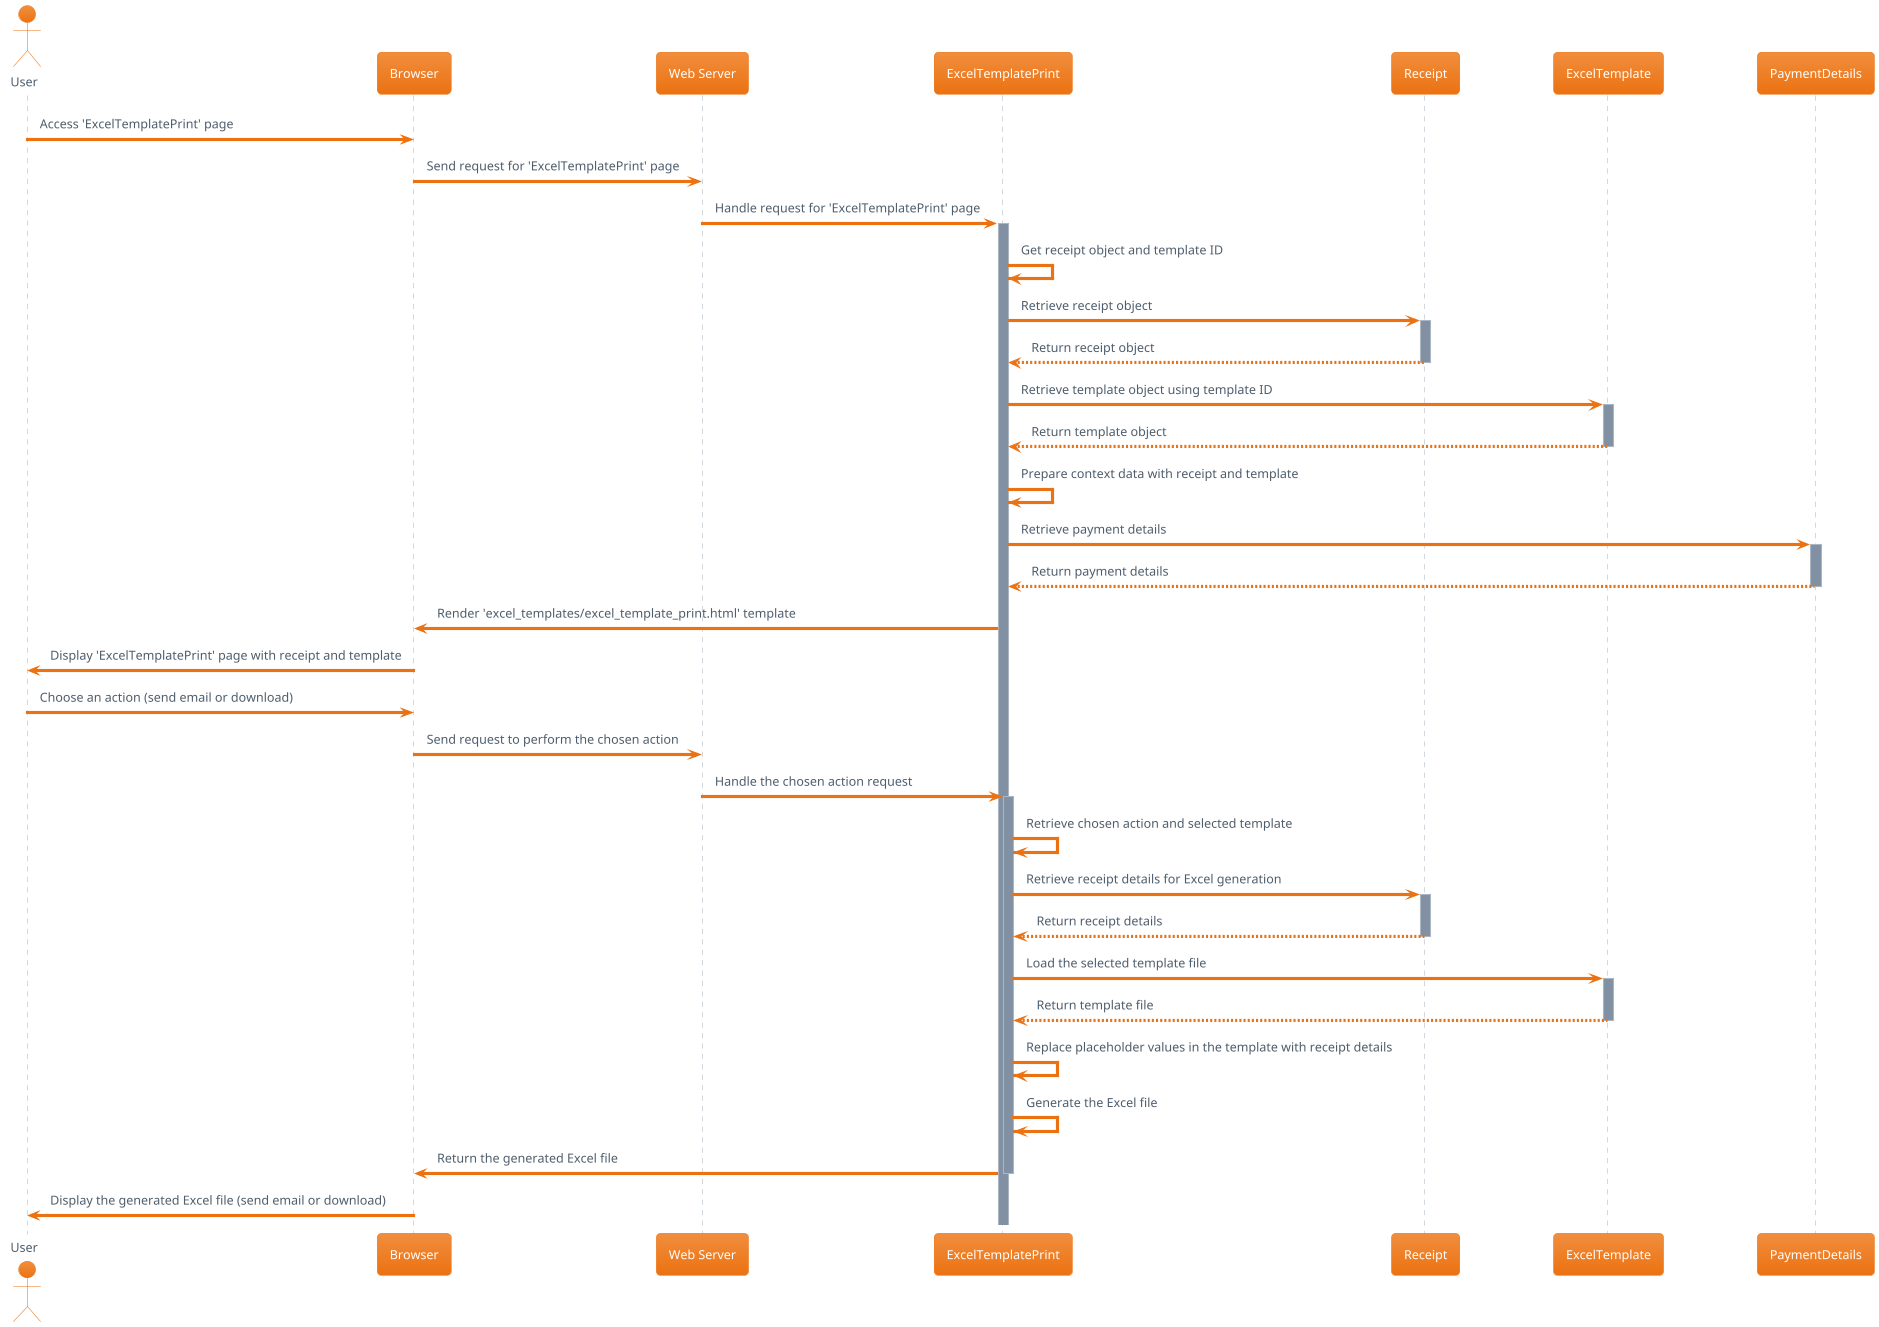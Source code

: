 @startuml
!theme aws-orange
actor User
participant "Browser" as Browser
participant "Web Server" as Server
participant "ExcelTemplatePrint" as View
participant "Receipt" as Receipt
participant "ExcelTemplate" as Template
participant "PaymentDetails" as PaymentDetails

User -> Browser: Access 'ExcelTemplatePrint' page
Browser -> Server: Send request for 'ExcelTemplatePrint' page
Server -> View: Handle request for 'ExcelTemplatePrint' page
activate View

View -> View: Get receipt object and template ID
View -> Receipt: Retrieve receipt object
activate Receipt
Receipt --> View: Return receipt object
deactivate Receipt

View -> Template: Retrieve template object using template ID
activate Template
Template --> View: Return template object
deactivate Template

View -> View: Prepare context data with receipt and template
View -> PaymentDetails: Retrieve payment details
activate PaymentDetails
PaymentDetails --> View: Return payment details
deactivate PaymentDetails

View -> Browser: Render 'excel_templates/excel_template_print.html' template
Browser -> User: Display 'ExcelTemplatePrint' page with receipt and template

User -> Browser: Choose an action (send email or download)
Browser -> Server: Send request to perform the chosen action
Server -> View: Handle the chosen action request
activate View

View -> View: Retrieve chosen action and selected template
View -> Receipt: Retrieve receipt details for Excel generation
activate Receipt
Receipt --> View: Return receipt details
deactivate Receipt

View -> Template: Load the selected template file
activate Template
Template --> View: Return template file
deactivate Template

View -> View: Replace placeholder values in the template with receipt details
View -> View: Generate the Excel file
View -> Browser: Return the generated Excel file
deactivate View

Browser -> User: Display the generated Excel file (send email or download)
@enduml
